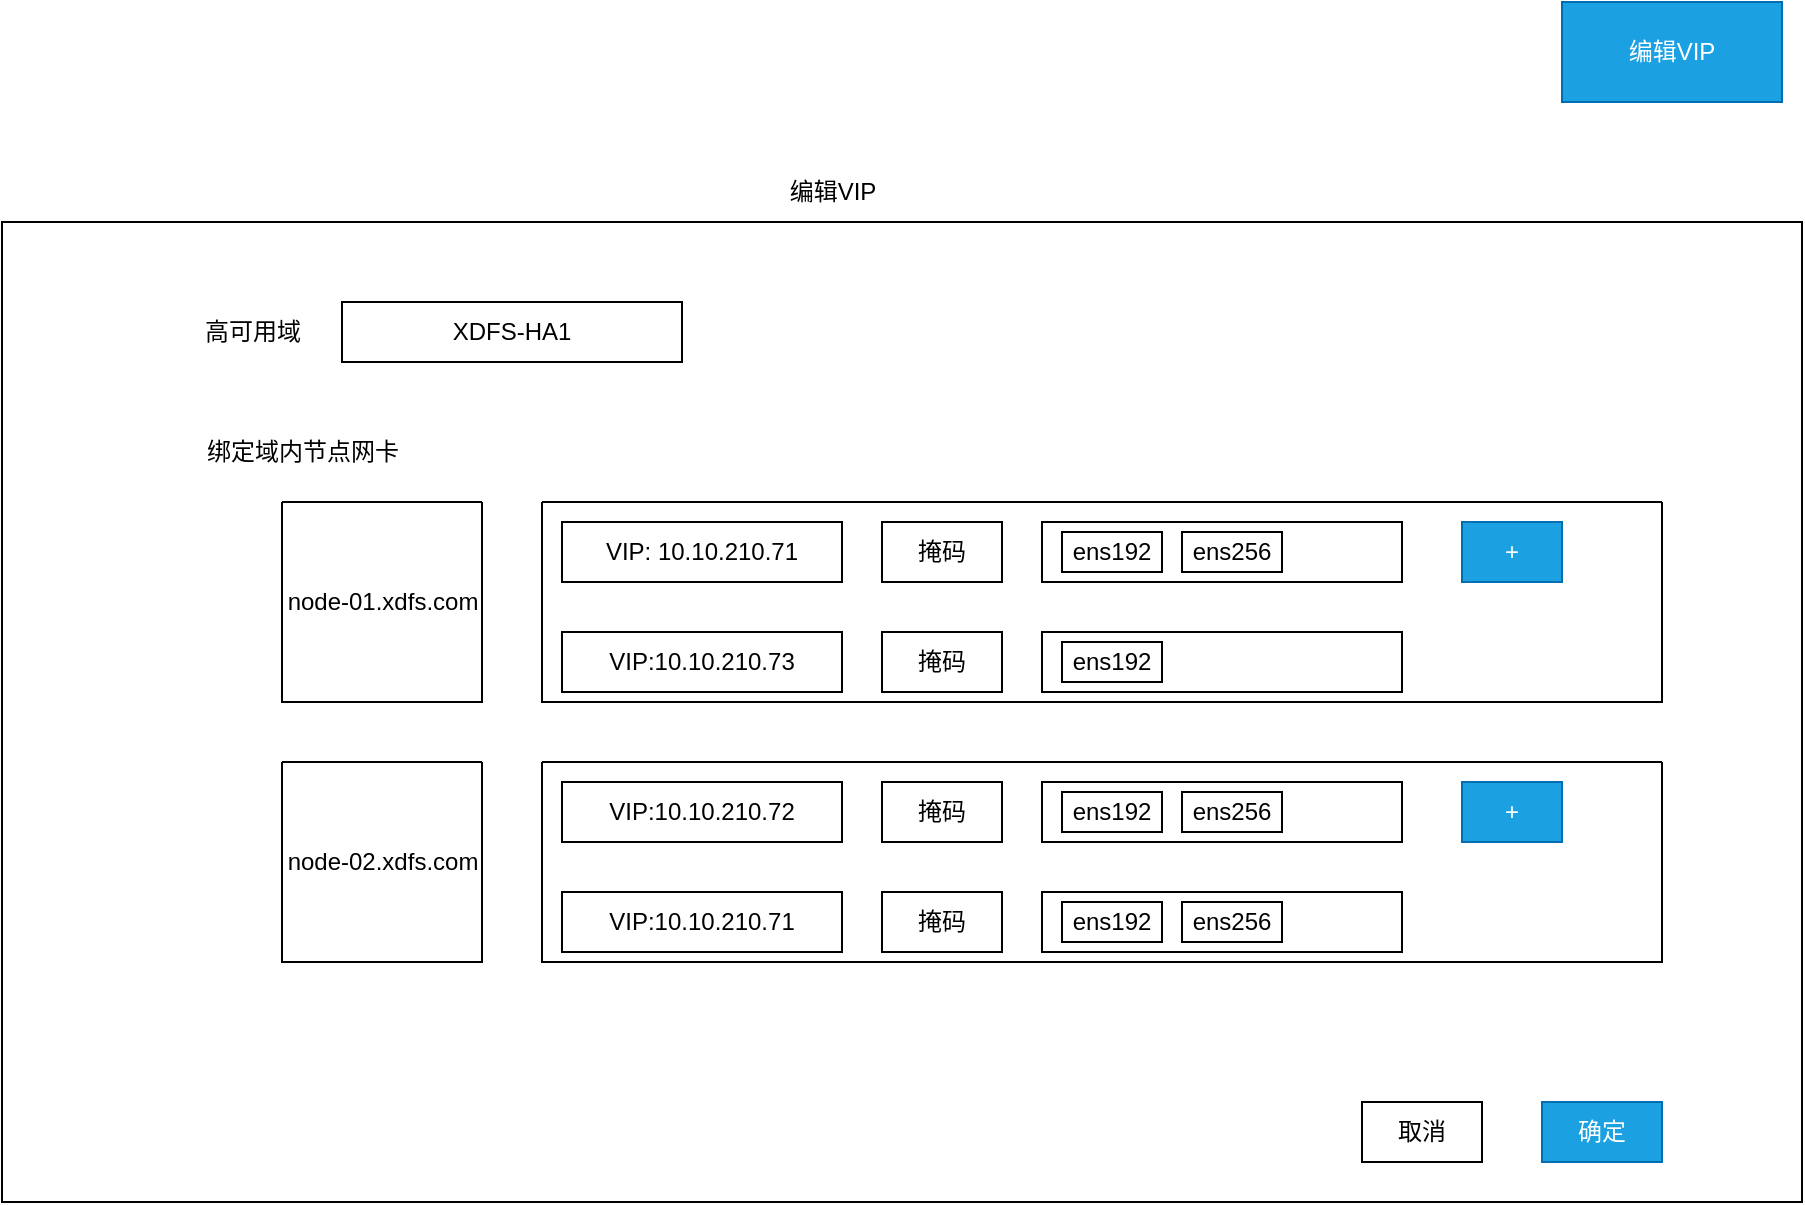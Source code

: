 <mxfile version="21.5.2" type="github">
  <diagram name="第 1 页" id="poXkyj1D6vsKRv6Gx0ub">
    <mxGraphModel dx="1174" dy="1008" grid="1" gridSize="10" guides="1" tooltips="1" connect="1" arrows="1" fold="1" page="1" pageScale="1" pageWidth="1169" pageHeight="827" math="0" shadow="0">
      <root>
        <mxCell id="0" />
        <mxCell id="1" parent="0" />
        <mxCell id="ZORYQNpbHHB4bYGUqCD_-1" value="编辑VIP" style="rounded=0;whiteSpace=wrap;html=1;fillColor=#1ba1e2;fontColor=#ffffff;strokeColor=#006EAF;" vertex="1" parent="1">
          <mxGeometry x="950" y="90" width="110" height="50" as="geometry" />
        </mxCell>
        <mxCell id="ZORYQNpbHHB4bYGUqCD_-2" value="" style="rounded=0;whiteSpace=wrap;html=1;" vertex="1" parent="1">
          <mxGeometry x="170" y="200" width="900" height="490" as="geometry" />
        </mxCell>
        <mxCell id="ZORYQNpbHHB4bYGUqCD_-3" value="编辑VIP" style="text;html=1;align=center;verticalAlign=middle;resizable=0;points=[];autosize=1;strokeColor=none;fillColor=none;" vertex="1" parent="1">
          <mxGeometry x="550" y="170" width="70" height="30" as="geometry" />
        </mxCell>
        <mxCell id="ZORYQNpbHHB4bYGUqCD_-4" value="高可用域" style="text;html=1;align=center;verticalAlign=middle;resizable=0;points=[];autosize=1;strokeColor=none;fillColor=none;" vertex="1" parent="1">
          <mxGeometry x="260" y="240" width="70" height="30" as="geometry" />
        </mxCell>
        <mxCell id="ZORYQNpbHHB4bYGUqCD_-5" value="XDFS-HA1" style="rounded=0;whiteSpace=wrap;html=1;" vertex="1" parent="1">
          <mxGeometry x="340" y="240" width="170" height="30" as="geometry" />
        </mxCell>
        <mxCell id="ZORYQNpbHHB4bYGUqCD_-7" value="绑定域内节点网卡" style="text;html=1;align=center;verticalAlign=middle;resizable=0;points=[];autosize=1;strokeColor=none;fillColor=none;" vertex="1" parent="1">
          <mxGeometry x="260" y="300" width="120" height="30" as="geometry" />
        </mxCell>
        <mxCell id="ZORYQNpbHHB4bYGUqCD_-8" value="VIP" style="rounded=0;whiteSpace=wrap;html=1;" vertex="1" parent="1">
          <mxGeometry x="450" y="350" width="140" height="30" as="geometry" />
        </mxCell>
        <mxCell id="ZORYQNpbHHB4bYGUqCD_-9" value="掩码" style="rounded=0;whiteSpace=wrap;html=1;" vertex="1" parent="1">
          <mxGeometry x="610" y="350" width="60" height="30" as="geometry" />
        </mxCell>
        <mxCell id="ZORYQNpbHHB4bYGUqCD_-10" value="" style="rounded=0;whiteSpace=wrap;html=1;" vertex="1" parent="1">
          <mxGeometry x="690" y="350" width="180" height="30" as="geometry" />
        </mxCell>
        <mxCell id="ZORYQNpbHHB4bYGUqCD_-11" value="ens192" style="rounded=0;whiteSpace=wrap;html=1;" vertex="1" parent="1">
          <mxGeometry x="700" y="355" width="50" height="20" as="geometry" />
        </mxCell>
        <mxCell id="ZORYQNpbHHB4bYGUqCD_-12" value="ens256" style="rounded=0;whiteSpace=wrap;html=1;" vertex="1" parent="1">
          <mxGeometry x="760" y="355" width="50" height="20" as="geometry" />
        </mxCell>
        <mxCell id="ZORYQNpbHHB4bYGUqCD_-13" value="node-01.xdfs.com" style="text;html=1;align=center;verticalAlign=middle;resizable=0;points=[];autosize=1;strokeColor=none;fillColor=none;" vertex="1" parent="1">
          <mxGeometry x="300" y="375" width="120" height="30" as="geometry" />
        </mxCell>
        <mxCell id="ZORYQNpbHHB4bYGUqCD_-14" value="VIP: 10.10.210.71" style="rounded=0;whiteSpace=wrap;html=1;" vertex="1" parent="1">
          <mxGeometry x="450" y="350" width="140" height="30" as="geometry" />
        </mxCell>
        <mxCell id="ZORYQNpbHHB4bYGUqCD_-15" value="掩码" style="rounded=0;whiteSpace=wrap;html=1;" vertex="1" parent="1">
          <mxGeometry x="610" y="350" width="60" height="30" as="geometry" />
        </mxCell>
        <mxCell id="ZORYQNpbHHB4bYGUqCD_-16" value="ens192" style="rounded=0;whiteSpace=wrap;html=1;" vertex="1" parent="1">
          <mxGeometry x="700" y="355" width="50" height="20" as="geometry" />
        </mxCell>
        <mxCell id="ZORYQNpbHHB4bYGUqCD_-17" value="ens256" style="rounded=0;whiteSpace=wrap;html=1;" vertex="1" parent="1">
          <mxGeometry x="760" y="355" width="50" height="20" as="geometry" />
        </mxCell>
        <mxCell id="ZORYQNpbHHB4bYGUqCD_-18" value="" style="rounded=0;whiteSpace=wrap;html=1;" vertex="1" parent="1">
          <mxGeometry x="690" y="405" width="180" height="30" as="geometry" />
        </mxCell>
        <mxCell id="ZORYQNpbHHB4bYGUqCD_-20" value="VIP:10.10.210.73" style="rounded=0;whiteSpace=wrap;html=1;" vertex="1" parent="1">
          <mxGeometry x="450" y="405" width="140" height="30" as="geometry" />
        </mxCell>
        <mxCell id="ZORYQNpbHHB4bYGUqCD_-21" value="掩码" style="rounded=0;whiteSpace=wrap;html=1;" vertex="1" parent="1">
          <mxGeometry x="610" y="405" width="60" height="30" as="geometry" />
        </mxCell>
        <mxCell id="ZORYQNpbHHB4bYGUqCD_-22" value="ens192" style="rounded=0;whiteSpace=wrap;html=1;" vertex="1" parent="1">
          <mxGeometry x="700" y="410" width="50" height="20" as="geometry" />
        </mxCell>
        <mxCell id="ZORYQNpbHHB4bYGUqCD_-24" value="+" style="rounded=0;whiteSpace=wrap;html=1;fillColor=#1ba1e2;fontColor=#ffffff;strokeColor=#006EAF;" vertex="1" parent="1">
          <mxGeometry x="900" y="350" width="50" height="30" as="geometry" />
        </mxCell>
        <mxCell id="ZORYQNpbHHB4bYGUqCD_-26" value="" style="swimlane;startSize=0;" vertex="1" parent="1">
          <mxGeometry x="310" y="340" width="100" height="100" as="geometry" />
        </mxCell>
        <mxCell id="ZORYQNpbHHB4bYGUqCD_-27" value="" style="swimlane;startSize=0;" vertex="1" parent="1">
          <mxGeometry x="440" y="340" width="560" height="100" as="geometry" />
        </mxCell>
        <mxCell id="ZORYQNpbHHB4bYGUqCD_-28" value="" style="rounded=0;whiteSpace=wrap;html=1;" vertex="1" parent="1">
          <mxGeometry x="690" y="480" width="180" height="30" as="geometry" />
        </mxCell>
        <mxCell id="ZORYQNpbHHB4bYGUqCD_-29" value="node-02.xdfs.com" style="text;html=1;align=center;verticalAlign=middle;resizable=0;points=[];autosize=1;strokeColor=none;fillColor=none;" vertex="1" parent="1">
          <mxGeometry x="300" y="505" width="120" height="30" as="geometry" />
        </mxCell>
        <mxCell id="ZORYQNpbHHB4bYGUqCD_-30" value="VIP:10.10.210.72" style="rounded=0;whiteSpace=wrap;html=1;" vertex="1" parent="1">
          <mxGeometry x="450" y="480" width="140" height="30" as="geometry" />
        </mxCell>
        <mxCell id="ZORYQNpbHHB4bYGUqCD_-31" value="掩码" style="rounded=0;whiteSpace=wrap;html=1;" vertex="1" parent="1">
          <mxGeometry x="610" y="480" width="60" height="30" as="geometry" />
        </mxCell>
        <mxCell id="ZORYQNpbHHB4bYGUqCD_-32" value="ens192" style="rounded=0;whiteSpace=wrap;html=1;" vertex="1" parent="1">
          <mxGeometry x="700" y="485" width="50" height="20" as="geometry" />
        </mxCell>
        <mxCell id="ZORYQNpbHHB4bYGUqCD_-33" value="ens256" style="rounded=0;whiteSpace=wrap;html=1;" vertex="1" parent="1">
          <mxGeometry x="760" y="485" width="50" height="20" as="geometry" />
        </mxCell>
        <mxCell id="ZORYQNpbHHB4bYGUqCD_-34" value="" style="rounded=0;whiteSpace=wrap;html=1;" vertex="1" parent="1">
          <mxGeometry x="690" y="535" width="180" height="30" as="geometry" />
        </mxCell>
        <mxCell id="ZORYQNpbHHB4bYGUqCD_-35" value="VIP:10.10.210.71" style="rounded=0;whiteSpace=wrap;html=1;" vertex="1" parent="1">
          <mxGeometry x="450" y="535" width="140" height="30" as="geometry" />
        </mxCell>
        <mxCell id="ZORYQNpbHHB4bYGUqCD_-36" value="掩码" style="rounded=0;whiteSpace=wrap;html=1;" vertex="1" parent="1">
          <mxGeometry x="610" y="535" width="60" height="30" as="geometry" />
        </mxCell>
        <mxCell id="ZORYQNpbHHB4bYGUqCD_-37" value="ens192" style="rounded=0;whiteSpace=wrap;html=1;" vertex="1" parent="1">
          <mxGeometry x="700" y="540" width="50" height="20" as="geometry" />
        </mxCell>
        <mxCell id="ZORYQNpbHHB4bYGUqCD_-38" value="ens256" style="rounded=0;whiteSpace=wrap;html=1;" vertex="1" parent="1">
          <mxGeometry x="760" y="540" width="50" height="20" as="geometry" />
        </mxCell>
        <mxCell id="ZORYQNpbHHB4bYGUqCD_-39" value="+" style="rounded=0;whiteSpace=wrap;html=1;fillColor=#1ba1e2;fontColor=#ffffff;strokeColor=#006EAF;" vertex="1" parent="1">
          <mxGeometry x="900" y="480" width="50" height="30" as="geometry" />
        </mxCell>
        <mxCell id="ZORYQNpbHHB4bYGUqCD_-40" value="" style="swimlane;startSize=0;" vertex="1" parent="1">
          <mxGeometry x="310" y="470" width="100" height="100" as="geometry" />
        </mxCell>
        <mxCell id="ZORYQNpbHHB4bYGUqCD_-41" value="" style="swimlane;startSize=0;" vertex="1" parent="1">
          <mxGeometry x="440" y="470" width="560" height="100" as="geometry" />
        </mxCell>
        <mxCell id="ZORYQNpbHHB4bYGUqCD_-42" value="取消" style="rounded=0;whiteSpace=wrap;html=1;" vertex="1" parent="1">
          <mxGeometry x="850" y="640" width="60" height="30" as="geometry" />
        </mxCell>
        <mxCell id="ZORYQNpbHHB4bYGUqCD_-43" value="确定" style="rounded=0;whiteSpace=wrap;html=1;fillColor=#1ba1e2;fontColor=#ffffff;strokeColor=#006EAF;" vertex="1" parent="1">
          <mxGeometry x="940" y="640" width="60" height="30" as="geometry" />
        </mxCell>
      </root>
    </mxGraphModel>
  </diagram>
</mxfile>
